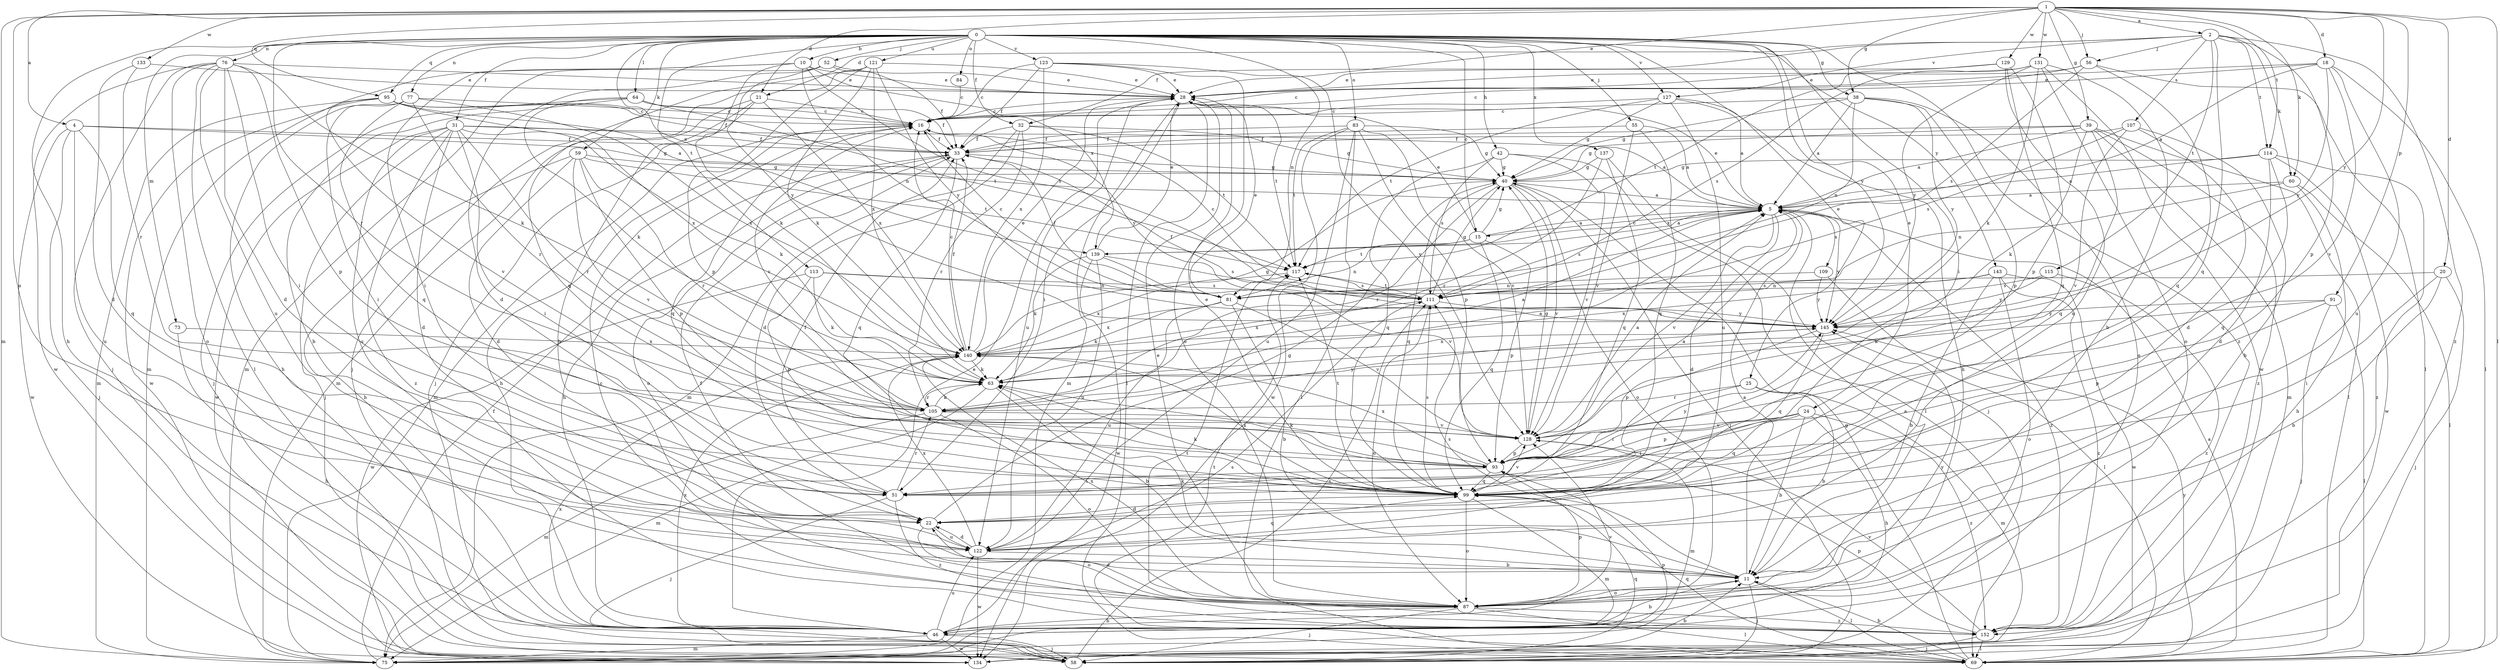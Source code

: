 strict digraph  {
0;
1;
2;
4;
5;
10;
11;
15;
16;
18;
20;
21;
22;
24;
25;
28;
31;
32;
33;
38;
39;
40;
42;
46;
51;
52;
55;
56;
58;
59;
60;
63;
64;
69;
73;
75;
76;
77;
81;
83;
84;
87;
91;
93;
95;
99;
105;
107;
109;
111;
113;
114;
115;
117;
121;
122;
123;
127;
128;
129;
131;
133;
134;
137;
139;
140;
143;
145;
152;
0 -> 10  [label=b];
0 -> 15  [label=c];
0 -> 24  [label=e];
0 -> 25  [label=e];
0 -> 31  [label=f];
0 -> 32  [label=f];
0 -> 38  [label=g];
0 -> 42  [label=h];
0 -> 46  [label=h];
0 -> 51  [label=i];
0 -> 52  [label=j];
0 -> 55  [label=j];
0 -> 59  [label=k];
0 -> 64  [label=l];
0 -> 73  [label=m];
0 -> 76  [label=n];
0 -> 77  [label=n];
0 -> 81  [label=n];
0 -> 83  [label=o];
0 -> 84  [label=o];
0 -> 95  [label=q];
0 -> 105  [label=r];
0 -> 113  [label=t];
0 -> 121  [label=u];
0 -> 123  [label=v];
0 -> 127  [label=v];
0 -> 137  [label=x];
0 -> 139  [label=x];
0 -> 143  [label=y];
0 -> 145  [label=y];
0 -> 152  [label=z];
1 -> 2  [label=a];
1 -> 4  [label=a];
1 -> 18  [label=d];
1 -> 20  [label=d];
1 -> 21  [label=d];
1 -> 28  [label=e];
1 -> 38  [label=g];
1 -> 39  [label=g];
1 -> 56  [label=j];
1 -> 60  [label=k];
1 -> 69  [label=l];
1 -> 75  [label=m];
1 -> 91  [label=p];
1 -> 95  [label=q];
1 -> 114  [label=t];
1 -> 122  [label=u];
1 -> 129  [label=w];
1 -> 131  [label=w];
1 -> 133  [label=w];
1 -> 145  [label=y];
2 -> 21  [label=d];
2 -> 32  [label=f];
2 -> 56  [label=j];
2 -> 60  [label=k];
2 -> 93  [label=p];
2 -> 99  [label=q];
2 -> 107  [label=s];
2 -> 114  [label=t];
2 -> 115  [label=t];
2 -> 127  [label=v];
2 -> 152  [label=z];
4 -> 33  [label=f];
4 -> 40  [label=g];
4 -> 58  [label=j];
4 -> 99  [label=q];
4 -> 122  [label=u];
4 -> 134  [label=w];
5 -> 15  [label=c];
5 -> 22  [label=d];
5 -> 28  [label=e];
5 -> 109  [label=s];
5 -> 111  [label=s];
5 -> 128  [label=v];
5 -> 139  [label=x];
5 -> 145  [label=y];
5 -> 152  [label=z];
10 -> 28  [label=e];
10 -> 51  [label=i];
10 -> 63  [label=k];
10 -> 75  [label=m];
10 -> 81  [label=n];
10 -> 111  [label=s];
10 -> 139  [label=x];
11 -> 5  [label=a];
11 -> 58  [label=j];
11 -> 63  [label=k];
11 -> 69  [label=l];
11 -> 87  [label=o];
11 -> 111  [label=s];
15 -> 5  [label=a];
15 -> 28  [label=e];
15 -> 40  [label=g];
15 -> 81  [label=n];
15 -> 93  [label=p];
15 -> 99  [label=q];
15 -> 117  [label=t];
16 -> 33  [label=f];
16 -> 46  [label=h];
16 -> 75  [label=m];
16 -> 99  [label=q];
16 -> 145  [label=y];
18 -> 5  [label=a];
18 -> 16  [label=c];
18 -> 28  [label=e];
18 -> 69  [label=l];
18 -> 122  [label=u];
18 -> 128  [label=v];
18 -> 145  [label=y];
20 -> 11  [label=b];
20 -> 51  [label=i];
20 -> 58  [label=j];
20 -> 81  [label=n];
21 -> 11  [label=b];
21 -> 16  [label=c];
21 -> 58  [label=j];
21 -> 75  [label=m];
21 -> 140  [label=x];
22 -> 40  [label=g];
22 -> 87  [label=o];
22 -> 122  [label=u];
24 -> 11  [label=b];
24 -> 46  [label=h];
24 -> 51  [label=i];
24 -> 93  [label=p];
24 -> 99  [label=q];
24 -> 128  [label=v];
24 -> 152  [label=z];
25 -> 11  [label=b];
25 -> 51  [label=i];
25 -> 75  [label=m];
25 -> 105  [label=r];
28 -> 16  [label=c];
28 -> 51  [label=i];
28 -> 69  [label=l];
28 -> 75  [label=m];
28 -> 117  [label=t];
28 -> 122  [label=u];
31 -> 5  [label=a];
31 -> 22  [label=d];
31 -> 33  [label=f];
31 -> 51  [label=i];
31 -> 58  [label=j];
31 -> 63  [label=k];
31 -> 105  [label=r];
31 -> 122  [label=u];
31 -> 134  [label=w];
31 -> 152  [label=z];
32 -> 22  [label=d];
32 -> 33  [label=f];
32 -> 40  [label=g];
32 -> 75  [label=m];
32 -> 105  [label=r];
32 -> 117  [label=t];
33 -> 40  [label=g];
33 -> 46  [label=h];
33 -> 87  [label=o];
33 -> 99  [label=q];
38 -> 5  [label=a];
38 -> 16  [label=c];
38 -> 40  [label=g];
38 -> 81  [label=n];
38 -> 87  [label=o];
38 -> 93  [label=p];
38 -> 145  [label=y];
39 -> 5  [label=a];
39 -> 33  [label=f];
39 -> 40  [label=g];
39 -> 63  [label=k];
39 -> 69  [label=l];
39 -> 75  [label=m];
39 -> 99  [label=q];
39 -> 152  [label=z];
40 -> 5  [label=a];
40 -> 58  [label=j];
40 -> 87  [label=o];
40 -> 99  [label=q];
40 -> 105  [label=r];
40 -> 128  [label=v];
42 -> 40  [label=g];
42 -> 69  [label=l];
42 -> 99  [label=q];
42 -> 111  [label=s];
42 -> 128  [label=v];
46 -> 11  [label=b];
46 -> 28  [label=e];
46 -> 58  [label=j];
46 -> 75  [label=m];
46 -> 111  [label=s];
46 -> 122  [label=u];
46 -> 128  [label=v];
46 -> 134  [label=w];
46 -> 140  [label=x];
51 -> 33  [label=f];
51 -> 58  [label=j];
51 -> 105  [label=r];
51 -> 152  [label=z];
52 -> 22  [label=d];
52 -> 28  [label=e];
52 -> 33  [label=f];
52 -> 75  [label=m];
52 -> 145  [label=y];
55 -> 5  [label=a];
55 -> 33  [label=f];
55 -> 99  [label=q];
55 -> 128  [label=v];
56 -> 16  [label=c];
56 -> 28  [label=e];
56 -> 69  [label=l];
56 -> 99  [label=q];
56 -> 111  [label=s];
58 -> 99  [label=q];
58 -> 111  [label=s];
58 -> 140  [label=x];
59 -> 22  [label=d];
59 -> 40  [label=g];
59 -> 46  [label=h];
59 -> 93  [label=p];
59 -> 105  [label=r];
59 -> 117  [label=t];
59 -> 128  [label=v];
60 -> 5  [label=a];
60 -> 46  [label=h];
60 -> 69  [label=l];
60 -> 81  [label=n];
63 -> 5  [label=a];
63 -> 11  [label=b];
63 -> 75  [label=m];
63 -> 105  [label=r];
64 -> 11  [label=b];
64 -> 16  [label=c];
64 -> 33  [label=f];
64 -> 58  [label=j];
64 -> 63  [label=k];
64 -> 117  [label=t];
69 -> 5  [label=a];
69 -> 11  [label=b];
69 -> 40  [label=g];
69 -> 99  [label=q];
69 -> 117  [label=t];
69 -> 145  [label=y];
73 -> 46  [label=h];
73 -> 140  [label=x];
75 -> 33  [label=f];
75 -> 93  [label=p];
76 -> 22  [label=d];
76 -> 28  [label=e];
76 -> 51  [label=i];
76 -> 58  [label=j];
76 -> 63  [label=k];
76 -> 69  [label=l];
76 -> 87  [label=o];
76 -> 93  [label=p];
76 -> 122  [label=u];
76 -> 134  [label=w];
77 -> 16  [label=c];
77 -> 46  [label=h];
77 -> 51  [label=i];
77 -> 99  [label=q];
77 -> 105  [label=r];
77 -> 140  [label=x];
81 -> 11  [label=b];
81 -> 16  [label=c];
81 -> 28  [label=e];
81 -> 33  [label=f];
81 -> 63  [label=k];
81 -> 122  [label=u];
81 -> 128  [label=v];
81 -> 140  [label=x];
83 -> 33  [label=f];
83 -> 40  [label=g];
83 -> 69  [label=l];
83 -> 93  [label=p];
83 -> 117  [label=t];
83 -> 122  [label=u];
83 -> 128  [label=v];
83 -> 134  [label=w];
84 -> 16  [label=c];
87 -> 5  [label=a];
87 -> 22  [label=d];
87 -> 28  [label=e];
87 -> 33  [label=f];
87 -> 46  [label=h];
87 -> 58  [label=j];
87 -> 69  [label=l];
87 -> 93  [label=p];
87 -> 140  [label=x];
87 -> 145  [label=y];
87 -> 152  [label=z];
91 -> 58  [label=j];
91 -> 63  [label=k];
91 -> 69  [label=l];
91 -> 93  [label=p];
91 -> 145  [label=y];
93 -> 5  [label=a];
93 -> 51  [label=i];
93 -> 63  [label=k];
93 -> 99  [label=q];
93 -> 140  [label=x];
95 -> 5  [label=a];
95 -> 16  [label=c];
95 -> 33  [label=f];
95 -> 75  [label=m];
95 -> 128  [label=v];
95 -> 134  [label=w];
95 -> 140  [label=x];
99 -> 22  [label=d];
99 -> 28  [label=e];
99 -> 63  [label=k];
99 -> 75  [label=m];
99 -> 87  [label=o];
99 -> 111  [label=s];
99 -> 117  [label=t];
99 -> 128  [label=v];
99 -> 140  [label=x];
99 -> 145  [label=y];
105 -> 5  [label=a];
105 -> 16  [label=c];
105 -> 63  [label=k];
105 -> 75  [label=m];
105 -> 87  [label=o];
105 -> 128  [label=v];
105 -> 145  [label=y];
107 -> 11  [label=b];
107 -> 22  [label=d];
107 -> 33  [label=f];
107 -> 111  [label=s];
107 -> 128  [label=v];
109 -> 69  [label=l];
109 -> 81  [label=n];
109 -> 145  [label=y];
111 -> 16  [label=c];
111 -> 40  [label=g];
111 -> 87  [label=o];
111 -> 117  [label=t];
111 -> 140  [label=x];
111 -> 145  [label=y];
113 -> 63  [label=k];
113 -> 81  [label=n];
113 -> 93  [label=p];
113 -> 111  [label=s];
113 -> 134  [label=w];
114 -> 5  [label=a];
114 -> 22  [label=d];
114 -> 40  [label=g];
114 -> 99  [label=q];
114 -> 134  [label=w];
114 -> 152  [label=z];
115 -> 111  [label=s];
115 -> 145  [label=y];
115 -> 152  [label=z];
117 -> 111  [label=s];
117 -> 140  [label=x];
121 -> 28  [label=e];
121 -> 58  [label=j];
121 -> 63  [label=k];
121 -> 93  [label=p];
121 -> 99  [label=q];
121 -> 140  [label=x];
121 -> 145  [label=y];
122 -> 11  [label=b];
122 -> 22  [label=d];
122 -> 99  [label=q];
122 -> 134  [label=w];
122 -> 140  [label=x];
123 -> 16  [label=c];
123 -> 28  [label=e];
123 -> 33  [label=f];
123 -> 87  [label=o];
123 -> 128  [label=v];
123 -> 140  [label=x];
127 -> 5  [label=a];
127 -> 16  [label=c];
127 -> 40  [label=g];
127 -> 46  [label=h];
127 -> 117  [label=t];
127 -> 122  [label=u];
128 -> 5  [label=a];
128 -> 40  [label=g];
128 -> 75  [label=m];
128 -> 93  [label=p];
129 -> 28  [label=e];
129 -> 93  [label=p];
129 -> 99  [label=q];
129 -> 117  [label=t];
129 -> 122  [label=u];
131 -> 11  [label=b];
131 -> 28  [label=e];
131 -> 63  [label=k];
131 -> 87  [label=o];
131 -> 111  [label=s];
131 -> 134  [label=w];
131 -> 145  [label=y];
133 -> 22  [label=d];
133 -> 28  [label=e];
133 -> 105  [label=r];
134 -> 11  [label=b];
137 -> 40  [label=g];
137 -> 58  [label=j];
137 -> 99  [label=q];
137 -> 105  [label=r];
139 -> 5  [label=a];
139 -> 28  [label=e];
139 -> 63  [label=k];
139 -> 111  [label=s];
139 -> 122  [label=u];
139 -> 128  [label=v];
139 -> 134  [label=w];
140 -> 16  [label=c];
140 -> 28  [label=e];
140 -> 33  [label=f];
140 -> 40  [label=g];
140 -> 63  [label=k];
143 -> 11  [label=b];
143 -> 87  [label=o];
143 -> 111  [label=s];
143 -> 134  [label=w];
143 -> 140  [label=x];
143 -> 152  [label=z];
145 -> 33  [label=f];
145 -> 93  [label=p];
145 -> 99  [label=q];
145 -> 140  [label=x];
152 -> 16  [label=c];
152 -> 58  [label=j];
152 -> 69  [label=l];
152 -> 93  [label=p];
152 -> 117  [label=t];
152 -> 128  [label=v];
}

